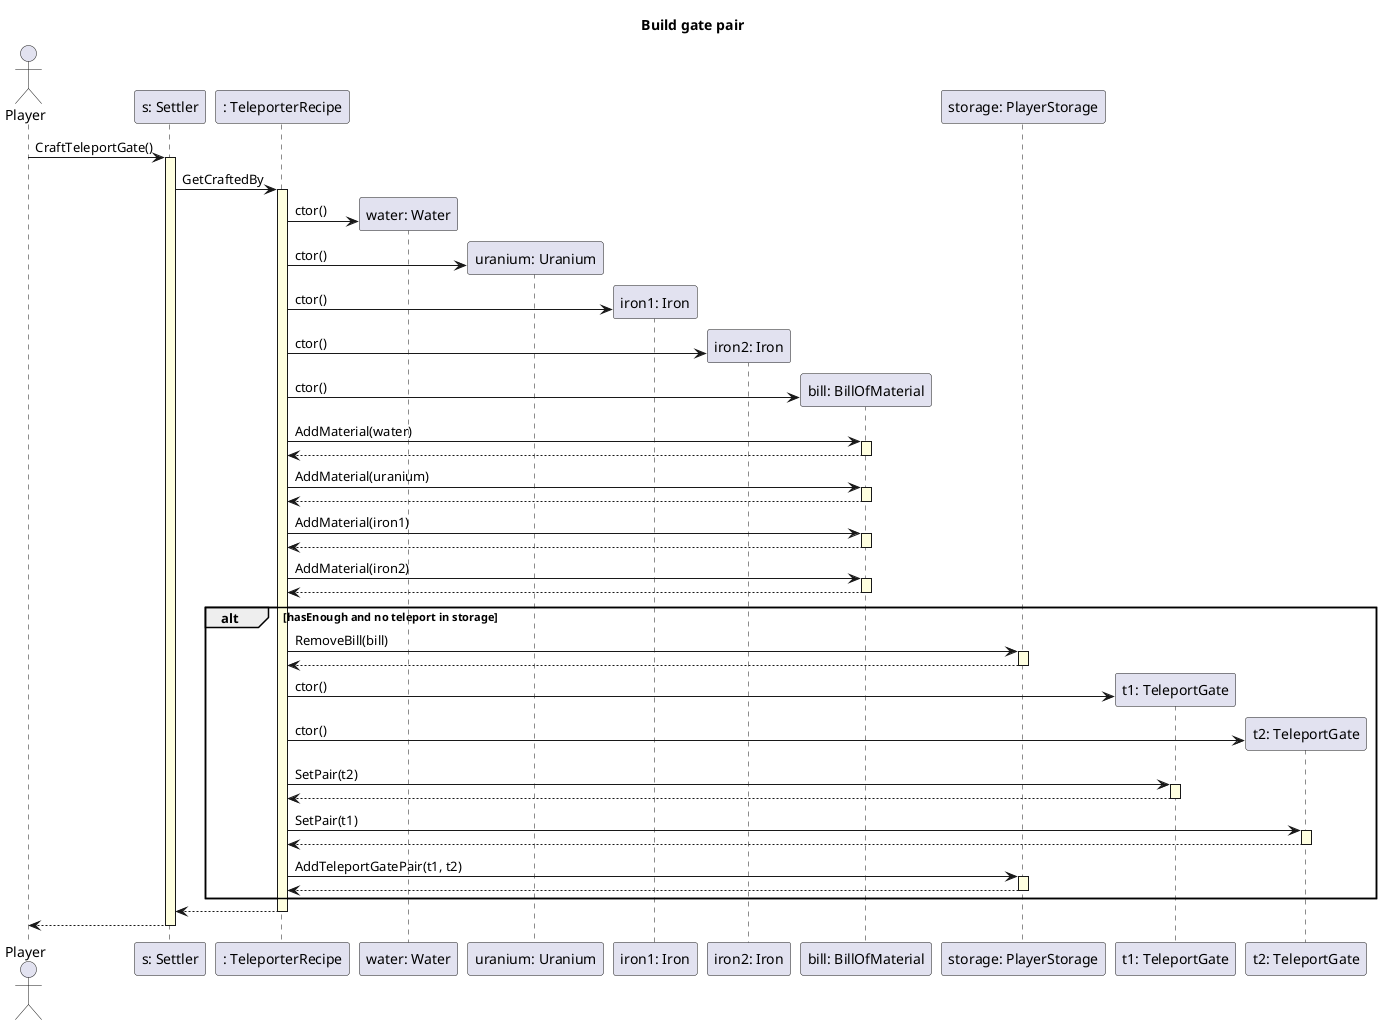 @startuml

skinparam SequenceLifeLineBackgroundColor LightYellow

title "Build gate pair"

actor Player as player
participant "s: Settler" as settler
participant ": TeleporterRecipe" as TeleporterRecipe
participant "water: Water" as water
participant "uranium: Uranium" as uranium
participant "iron1: Iron" as iron1
participant "iron2: Iron" as iron2
participant "bill: BillOfMaterial" as bill
participant "storage: PlayerStorage" as storage
participant "t1: TeleportGate" as teleport1
participant "t2: TeleportGate" as teleport2

player -> settler ++ : CraftTeleportGate()
settler -> TeleporterRecipe ++: GetCraftedBy

TeleporterRecipe -> water ** : ctor()
TeleporterRecipe -> uranium ** : ctor()
TeleporterRecipe -> iron1 ** : ctor()
TeleporterRecipe -> iron2 ** : ctor()

TeleporterRecipe -> bill ** : ctor()
TeleporterRecipe -> bill ++ : AddMaterial(water)
return
TeleporterRecipe -> bill ++ : AddMaterial(uranium)
return
TeleporterRecipe -> bill ++ : AddMaterial(iron1)
return
TeleporterRecipe -> bill ++ : AddMaterial(iron2)
return

alt hasEnough and no teleport in storage

    TeleporterRecipe -> storage ++ : RemoveBill(bill)
    storage --> TeleporterRecipe --

    TeleporterRecipe -> teleport1 ** : ctor()
    TeleporterRecipe -> teleport2 ** : ctor()

    TeleporterRecipe -> teleport1 ++ : SetPair(t2)
    teleport1 --> TeleporterRecipe --

    TeleporterRecipe -> teleport2 ++ : SetPair(t1)
    teleport2 --> TeleporterRecipe --

    TeleporterRecipe -> storage ++: AddTeleportGatePair(t1, t2)
    storage --> TeleporterRecipe --

end

TeleporterRecipe --> settler --

settler --> player --

@enduml
